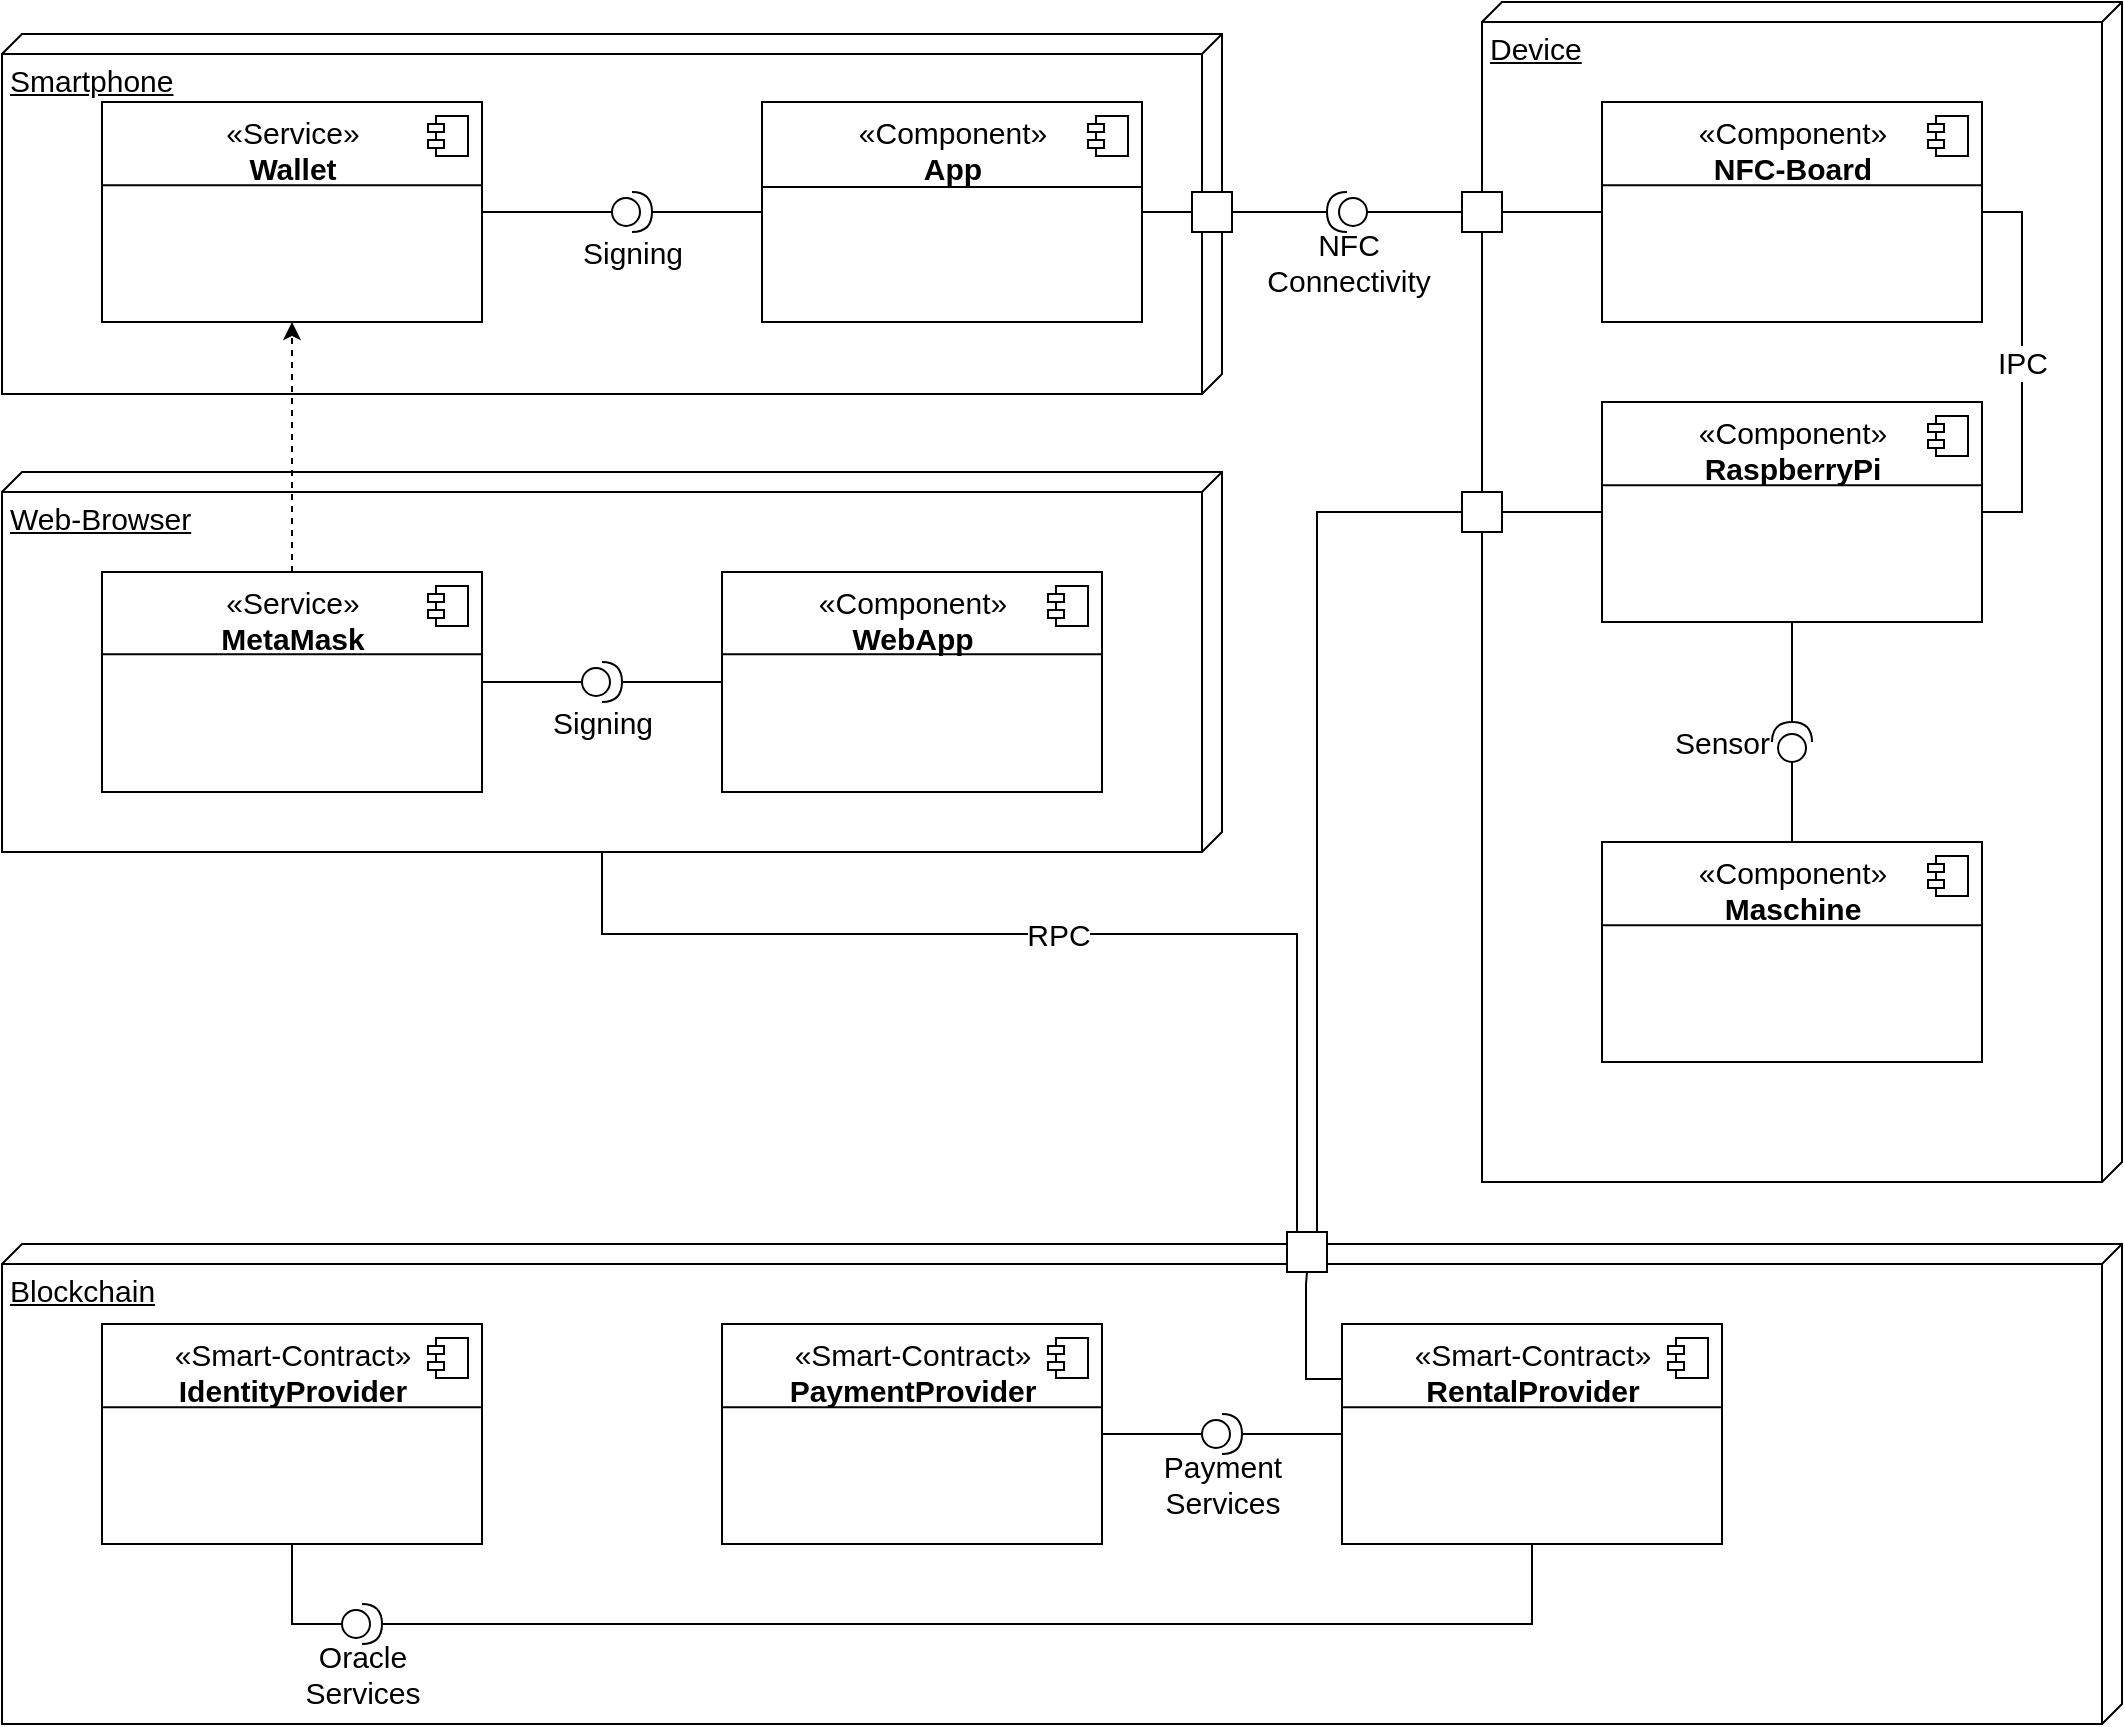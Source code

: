 <mxfile version="13.0.3" type="device"><diagram id="DE_RMEVycqO2pxtuiJE7" name="Architecture_UML_Component"><mxGraphModel dx="2108" dy="2122" grid="1" gridSize="10" guides="1" tooltips="1" connect="1" arrows="1" fold="1" page="1" pageScale="1" pageWidth="827" pageHeight="1169" math="0" shadow="0"><root><mxCell id="R8WAlvso-Lo6MCHKP-Fu-0"/><mxCell id="R8WAlvso-Lo6MCHKP-Fu-1" parent="R8WAlvso-Lo6MCHKP-Fu-0"/><mxCell id="ohE8fpWT80EK6IFoL22Z-48" value="RPC" style="edgeStyle=orthogonalEdgeStyle;rounded=0;orthogonalLoop=1;jettySize=auto;html=1;exitX=0;exitY=0;exitDx=190;exitDy=310;exitPerimeter=0;endArrow=none;endFill=0;entryX=0.25;entryY=0;entryDx=0;entryDy=0;fontSize=15;" parent="R8WAlvso-Lo6MCHKP-Fu-1" source="ohE8fpWT80EK6IFoL22Z-8" target="ohE8fpWT80EK6IFoL22Z-85" edge="1"><mxGeometry relative="1" as="geometry"><mxPoint x="133" y="594" as="targetPoint"/><Array as="points"><mxPoint x="-250" y="341"/><mxPoint x="98" y="341"/></Array></mxGeometry></mxCell><mxCell id="ohE8fpWT80EK6IFoL22Z-51" value="" style="group;fontSize=15;" parent="R8WAlvso-Lo6MCHKP-Fu-1" vertex="1" connectable="0"><mxGeometry x="-550" y="110" width="610" height="190" as="geometry"/></mxCell><mxCell id="ohE8fpWT80EK6IFoL22Z-8" value="Web-Browser" style="verticalAlign=top;align=left;spacingTop=8;spacingLeft=2;spacingRight=12;shape=cube;size=10;direction=south;fontStyle=4;html=1;fontSize=15;" parent="ohE8fpWT80EK6IFoL22Z-51" vertex="1"><mxGeometry width="610" height="190" as="geometry"/></mxCell><mxCell id="ohE8fpWT80EK6IFoL22Z-2" value="«Service»&lt;br style=&quot;font-size: 15px;&quot;&gt;&lt;b style=&quot;font-size: 15px;&quot;&gt;MetaMask&lt;/b&gt;" style="html=1;verticalAlign=top;fontSize=15;" parent="ohE8fpWT80EK6IFoL22Z-51" vertex="1"><mxGeometry x="50" y="50" width="190" height="110" as="geometry"/></mxCell><mxCell id="ohE8fpWT80EK6IFoL22Z-3" value="" style="shape=component;jettyWidth=8;jettyHeight=4;fontSize=15;" parent="ohE8fpWT80EK6IFoL22Z-2" vertex="1"><mxGeometry x="1" width="20" height="20" relative="1" as="geometry"><mxPoint x="-27" y="7" as="offset"/></mxGeometry></mxCell><mxCell id="ohE8fpWT80EK6IFoL22Z-4" value="" style="line;strokeWidth=1;fillColor=none;align=left;verticalAlign=middle;spacingTop=-1;spacingLeft=3;spacingRight=3;rotatable=0;labelPosition=right;points=[];portConstraint=eastwest;fontSize=15;" parent="ohE8fpWT80EK6IFoL22Z-2" vertex="1"><mxGeometry y="40" width="190" height="2.2" as="geometry"/></mxCell><mxCell id="ohE8fpWT80EK6IFoL22Z-9" value="«Component»&lt;br style=&quot;font-size: 15px;&quot;&gt;&lt;b style=&quot;font-size: 15px;&quot;&gt;WebApp&lt;/b&gt;" style="html=1;verticalAlign=top;fontSize=15;" parent="ohE8fpWT80EK6IFoL22Z-51" vertex="1"><mxGeometry x="360" y="50" width="190" height="110" as="geometry"/></mxCell><mxCell id="ohE8fpWT80EK6IFoL22Z-10" value="" style="shape=component;jettyWidth=8;jettyHeight=4;fontSize=15;" parent="ohE8fpWT80EK6IFoL22Z-9" vertex="1"><mxGeometry x="1" width="20" height="20" relative="1" as="geometry"><mxPoint x="-27" y="7" as="offset"/></mxGeometry></mxCell><mxCell id="ohE8fpWT80EK6IFoL22Z-11" value="" style="line;strokeWidth=1;fillColor=none;align=left;verticalAlign=middle;spacingTop=-1;spacingLeft=3;spacingRight=3;rotatable=0;labelPosition=right;points=[];portConstraint=eastwest;fontSize=15;" parent="ohE8fpWT80EK6IFoL22Z-9" vertex="1"><mxGeometry y="40" width="190" height="2.2" as="geometry"/></mxCell><mxCell id="ohE8fpWT80EK6IFoL22Z-40" style="edgeStyle=orthogonalEdgeStyle;rounded=0;orthogonalLoop=1;jettySize=auto;html=1;exitX=0;exitY=0.5;exitDx=0;exitDy=0;exitPerimeter=0;entryX=1;entryY=0.5;entryDx=0;entryDy=0;endArrow=none;endFill=0;fontSize=15;" parent="ohE8fpWT80EK6IFoL22Z-51" source="ohE8fpWT80EK6IFoL22Z-39" target="ohE8fpWT80EK6IFoL22Z-2" edge="1"><mxGeometry relative="1" as="geometry"/></mxCell><mxCell id="ohE8fpWT80EK6IFoL22Z-41" style="edgeStyle=orthogonalEdgeStyle;rounded=0;orthogonalLoop=1;jettySize=auto;html=1;exitX=1;exitY=0.5;exitDx=0;exitDy=0;exitPerimeter=0;entryX=0;entryY=0.5;entryDx=0;entryDy=0;endArrow=none;endFill=0;fontSize=15;" parent="ohE8fpWT80EK6IFoL22Z-51" source="ohE8fpWT80EK6IFoL22Z-39" target="ohE8fpWT80EK6IFoL22Z-9" edge="1"><mxGeometry relative="1" as="geometry"/></mxCell><mxCell id="ohE8fpWT80EK6IFoL22Z-39" value="Signing" style="shape=providedRequiredInterface;html=1;verticalLabelPosition=bottom;fontSize=15;" parent="ohE8fpWT80EK6IFoL22Z-51" vertex="1"><mxGeometry x="290" y="95" width="20" height="20" as="geometry"/></mxCell><mxCell id="ohE8fpWT80EK6IFoL22Z-52" value="" style="group;fontSize=15;" parent="R8WAlvso-Lo6MCHKP-Fu-1" vertex="1" connectable="0"><mxGeometry x="-550" y="-109" width="610" height="180" as="geometry"/></mxCell><mxCell id="ohE8fpWT80EK6IFoL22Z-29" value="Smartphone" style="verticalAlign=top;align=left;spacingTop=8;spacingLeft=2;spacingRight=12;shape=cube;size=10;direction=south;fontStyle=4;html=1;fontSize=15;" parent="ohE8fpWT80EK6IFoL22Z-52" vertex="1"><mxGeometry width="610" height="180" as="geometry"/></mxCell><mxCell id="ohE8fpWT80EK6IFoL22Z-30" value="«Service»&lt;br style=&quot;font-size: 15px;&quot;&gt;&lt;b style=&quot;font-size: 15px;&quot;&gt;Wallet&lt;/b&gt;" style="html=1;verticalAlign=top;fontSize=15;" parent="ohE8fpWT80EK6IFoL22Z-52" vertex="1"><mxGeometry x="50" y="34" width="190" height="110" as="geometry"/></mxCell><mxCell id="ohE8fpWT80EK6IFoL22Z-31" value="" style="shape=component;jettyWidth=8;jettyHeight=4;fontSize=15;" parent="ohE8fpWT80EK6IFoL22Z-30" vertex="1"><mxGeometry x="1" width="20" height="20" relative="1" as="geometry"><mxPoint x="-27" y="7" as="offset"/></mxGeometry></mxCell><mxCell id="ohE8fpWT80EK6IFoL22Z-32" value="" style="line;strokeWidth=1;fillColor=none;align=left;verticalAlign=middle;spacingTop=-1;spacingLeft=3;spacingRight=3;rotatable=0;labelPosition=right;points=[];portConstraint=eastwest;fontSize=15;" parent="ohE8fpWT80EK6IFoL22Z-30" vertex="1"><mxGeometry y="39" width="190" height="5.2" as="geometry"/></mxCell><mxCell id="ohE8fpWT80EK6IFoL22Z-33" value="«Component»&lt;br style=&quot;font-size: 15px;&quot;&gt;&lt;b style=&quot;font-size: 15px;&quot;&gt;App&lt;/b&gt;" style="html=1;verticalAlign=top;fontSize=15;" parent="ohE8fpWT80EK6IFoL22Z-52" vertex="1"><mxGeometry x="380" y="34" width="190" height="110" as="geometry"/></mxCell><mxCell id="ohE8fpWT80EK6IFoL22Z-34" value="" style="shape=component;jettyWidth=8;jettyHeight=4;fontSize=15;" parent="ohE8fpWT80EK6IFoL22Z-33" vertex="1"><mxGeometry x="1" width="20" height="20" relative="1" as="geometry"><mxPoint x="-27" y="7" as="offset"/></mxGeometry></mxCell><mxCell id="ohE8fpWT80EK6IFoL22Z-35" value="" style="line;strokeWidth=1;fillColor=none;align=left;verticalAlign=middle;spacingTop=-1;spacingLeft=3;spacingRight=3;rotatable=0;labelPosition=right;points=[];portConstraint=eastwest;fontSize=15;" parent="ohE8fpWT80EK6IFoL22Z-33" vertex="1"><mxGeometry y="40" width="190" height="5" as="geometry"/></mxCell><mxCell id="ohE8fpWT80EK6IFoL22Z-44" style="edgeStyle=orthogonalEdgeStyle;rounded=0;orthogonalLoop=1;jettySize=auto;html=1;exitX=1;exitY=0.5;exitDx=0;exitDy=0;exitPerimeter=0;entryX=0;entryY=0.5;entryDx=0;entryDy=0;endArrow=none;endFill=0;fontSize=15;" parent="ohE8fpWT80EK6IFoL22Z-52" source="ohE8fpWT80EK6IFoL22Z-43" target="ohE8fpWT80EK6IFoL22Z-33" edge="1"><mxGeometry relative="1" as="geometry"/></mxCell><mxCell id="ohE8fpWT80EK6IFoL22Z-45" style="edgeStyle=orthogonalEdgeStyle;rounded=0;orthogonalLoop=1;jettySize=auto;html=1;exitX=0;exitY=0.5;exitDx=0;exitDy=0;exitPerimeter=0;entryX=1;entryY=0.5;entryDx=0;entryDy=0;endArrow=none;endFill=0;fontSize=15;" parent="ohE8fpWT80EK6IFoL22Z-52" source="ohE8fpWT80EK6IFoL22Z-43" target="ohE8fpWT80EK6IFoL22Z-30" edge="1"><mxGeometry relative="1" as="geometry"/></mxCell><mxCell id="ohE8fpWT80EK6IFoL22Z-43" value="Signing" style="shape=providedRequiredInterface;html=1;verticalLabelPosition=bottom;fontSize=15;" parent="ohE8fpWT80EK6IFoL22Z-52" vertex="1"><mxGeometry x="305" y="79" width="20" height="20" as="geometry"/></mxCell><mxCell id="ohE8fpWT80EK6IFoL22Z-88" value="" style="whiteSpace=wrap;html=1;aspect=fixed;fontSize=15;" parent="ohE8fpWT80EK6IFoL22Z-52" vertex="1"><mxGeometry x="595" y="79" width="20" height="20" as="geometry"/></mxCell><mxCell id="ohE8fpWT80EK6IFoL22Z-72" style="edgeStyle=orthogonalEdgeStyle;rounded=0;orthogonalLoop=1;jettySize=auto;html=1;exitX=0;exitY=0.5;exitDx=0;exitDy=0;entryX=1;entryY=0.5;entryDx=0;entryDy=0;startArrow=none;startFill=0;endArrow=none;endFill=0;fontSize=15;" parent="ohE8fpWT80EK6IFoL22Z-52" source="ohE8fpWT80EK6IFoL22Z-88" target="ohE8fpWT80EK6IFoL22Z-33" edge="1"><mxGeometry relative="1" as="geometry"><Array as="points"/></mxGeometry></mxCell><mxCell id="ohE8fpWT80EK6IFoL22Z-63" style="edgeStyle=orthogonalEdgeStyle;rounded=0;orthogonalLoop=1;jettySize=auto;html=1;exitX=0.5;exitY=0;exitDx=0;exitDy=0;entryX=0.5;entryY=1;entryDx=0;entryDy=0;endArrow=classic;endFill=1;dashed=1;startArrow=none;startFill=0;fontSize=15;" parent="R8WAlvso-Lo6MCHKP-Fu-1" source="ohE8fpWT80EK6IFoL22Z-2" target="ohE8fpWT80EK6IFoL22Z-30" edge="1"><mxGeometry relative="1" as="geometry"/></mxCell><mxCell id="ohE8fpWT80EK6IFoL22Z-73" style="edgeStyle=orthogonalEdgeStyle;rounded=0;orthogonalLoop=1;jettySize=auto;html=1;exitX=0;exitY=0.5;exitDx=0;exitDy=0;exitPerimeter=0;startArrow=none;startFill=0;endArrow=none;endFill=0;entryX=0;entryY=0.5;entryDx=0;entryDy=0;fontSize=15;" parent="R8WAlvso-Lo6MCHKP-Fu-1" source="ohE8fpWT80EK6IFoL22Z-69" target="ohE8fpWT80EK6IFoL22Z-83" edge="1"><mxGeometry relative="1" as="geometry"><mxPoint x="450" y="-70" as="targetPoint"/></mxGeometry></mxCell><mxCell id="ohE8fpWT80EK6IFoL22Z-96" style="edgeStyle=orthogonalEdgeStyle;rounded=0;orthogonalLoop=1;jettySize=auto;html=1;exitX=1;exitY=0.5;exitDx=0;exitDy=0;exitPerimeter=0;entryX=1;entryY=0.5;entryDx=0;entryDy=0;startArrow=none;startFill=0;endArrow=none;endFill=0;fontSize=15;" parent="R8WAlvso-Lo6MCHKP-Fu-1" source="ohE8fpWT80EK6IFoL22Z-69" target="ohE8fpWT80EK6IFoL22Z-88" edge="1"><mxGeometry relative="1" as="geometry"/></mxCell><mxCell id="ohE8fpWT80EK6IFoL22Z-69" value="NFC&lt;br style=&quot;font-size: 15px;&quot;&gt;Connectivity" style="shape=providedRequiredInterface;html=1;verticalLabelPosition=bottom;direction=west;spacingTop=10;fontSize=15;" parent="R8WAlvso-Lo6MCHKP-Fu-1" vertex="1"><mxGeometry x="112.5" y="-30" width="20" height="20" as="geometry"/></mxCell><mxCell id="ohE8fpWT80EK6IFoL22Z-99" style="edgeStyle=orthogonalEdgeStyle;rounded=0;orthogonalLoop=1;jettySize=auto;html=1;exitX=0.75;exitY=0;exitDx=0;exitDy=0;entryX=0;entryY=0.5;entryDx=0;entryDy=0;startArrow=none;startFill=0;endArrow=none;endFill=0;fontSize=15;" parent="R8WAlvso-Lo6MCHKP-Fu-1" source="ohE8fpWT80EK6IFoL22Z-85" target="ohE8fpWT80EK6IFoL22Z-81" edge="1"><mxGeometry relative="1" as="geometry"/></mxCell><mxCell id="ohE8fpWT80EK6IFoL22Z-95" value="" style="group;fontSize=15;" parent="R8WAlvso-Lo6MCHKP-Fu-1" vertex="1" connectable="0"><mxGeometry x="180" y="-125" width="330" height="590" as="geometry"/></mxCell><mxCell id="ohE8fpWT80EK6IFoL22Z-13" value="Device" style="verticalAlign=top;align=left;spacingTop=8;spacingLeft=2;spacingRight=12;shape=cube;size=10;direction=south;fontStyle=4;html=1;fontSize=15;" parent="ohE8fpWT80EK6IFoL22Z-95" vertex="1"><mxGeometry x="10" width="320" height="590" as="geometry"/></mxCell><mxCell id="ohE8fpWT80EK6IFoL22Z-23" value="«Component»&lt;br style=&quot;font-size: 15px;&quot;&gt;&lt;b style=&quot;font-size: 15px;&quot;&gt;RaspberryPi&lt;/b&gt;" style="html=1;verticalAlign=top;fontSize=15;" parent="ohE8fpWT80EK6IFoL22Z-95" vertex="1"><mxGeometry x="70" y="200" width="190" height="110" as="geometry"/></mxCell><mxCell id="ohE8fpWT80EK6IFoL22Z-24" value="" style="shape=component;jettyWidth=8;jettyHeight=4;fontSize=15;" parent="ohE8fpWT80EK6IFoL22Z-23" vertex="1"><mxGeometry x="1" width="20" height="20" relative="1" as="geometry"><mxPoint x="-27" y="7" as="offset"/></mxGeometry></mxCell><mxCell id="ohE8fpWT80EK6IFoL22Z-25" value="" style="line;strokeWidth=1;fillColor=none;align=left;verticalAlign=middle;spacingTop=-1;spacingLeft=3;spacingRight=3;rotatable=0;labelPosition=right;points=[];portConstraint=eastwest;fontSize=15;" parent="ohE8fpWT80EK6IFoL22Z-23" vertex="1"><mxGeometry y="39" width="190" height="5.2" as="geometry"/></mxCell><mxCell id="ohE8fpWT80EK6IFoL22Z-26" value="«Component»&lt;br style=&quot;font-size: 15px;&quot;&gt;&lt;b style=&quot;font-size: 15px;&quot;&gt;NFC-Board&lt;/b&gt;" style="html=1;verticalAlign=top;fontSize=15;" parent="ohE8fpWT80EK6IFoL22Z-95" vertex="1"><mxGeometry x="70" y="50" width="190" height="110" as="geometry"/></mxCell><mxCell id="ohE8fpWT80EK6IFoL22Z-27" value="" style="shape=component;jettyWidth=8;jettyHeight=4;fontSize=15;" parent="ohE8fpWT80EK6IFoL22Z-26" vertex="1"><mxGeometry x="1" width="20" height="20" relative="1" as="geometry"><mxPoint x="-27" y="7" as="offset"/></mxGeometry></mxCell><mxCell id="ohE8fpWT80EK6IFoL22Z-28" value="" style="line;strokeWidth=1;fillColor=none;align=left;verticalAlign=middle;spacingTop=-1;spacingLeft=3;spacingRight=3;rotatable=0;labelPosition=right;points=[];portConstraint=eastwest;fontSize=15;" parent="ohE8fpWT80EK6IFoL22Z-26" vertex="1"><mxGeometry y="39" width="190" height="5.2" as="geometry"/></mxCell><mxCell id="ohE8fpWT80EK6IFoL22Z-50" value="IPC" style="edgeStyle=orthogonalEdgeStyle;rounded=0;orthogonalLoop=1;jettySize=auto;html=1;exitX=1;exitY=0.5;exitDx=0;exitDy=0;entryX=1;entryY=0.5;entryDx=0;entryDy=0;endArrow=none;endFill=0;fontSize=15;" parent="ohE8fpWT80EK6IFoL22Z-95" source="ohE8fpWT80EK6IFoL22Z-23" target="ohE8fpWT80EK6IFoL22Z-26" edge="1"><mxGeometry relative="1" as="geometry"/></mxCell><mxCell id="ohE8fpWT80EK6IFoL22Z-74" value="«Component»&lt;br style=&quot;font-size: 15px;&quot;&gt;&lt;b style=&quot;font-size: 15px;&quot;&gt;Maschine&lt;/b&gt;" style="html=1;verticalAlign=top;fontSize=15;" parent="ohE8fpWT80EK6IFoL22Z-95" vertex="1"><mxGeometry x="70" y="420" width="190" height="110" as="geometry"/></mxCell><mxCell id="ohE8fpWT80EK6IFoL22Z-75" value="" style="shape=component;jettyWidth=8;jettyHeight=4;fontSize=15;" parent="ohE8fpWT80EK6IFoL22Z-74" vertex="1"><mxGeometry x="1" width="20" height="20" relative="1" as="geometry"><mxPoint x="-27" y="7" as="offset"/></mxGeometry></mxCell><mxCell id="ohE8fpWT80EK6IFoL22Z-76" value="" style="line;strokeWidth=1;fillColor=none;align=left;verticalAlign=middle;spacingTop=-1;spacingLeft=3;spacingRight=3;rotatable=0;labelPosition=right;points=[];portConstraint=eastwest;fontSize=15;" parent="ohE8fpWT80EK6IFoL22Z-74" vertex="1"><mxGeometry y="39" width="190" height="5.2" as="geometry"/></mxCell><mxCell id="ohE8fpWT80EK6IFoL22Z-78" style="edgeStyle=orthogonalEdgeStyle;rounded=0;orthogonalLoop=1;jettySize=auto;html=1;exitX=1;exitY=0.5;exitDx=0;exitDy=0;exitPerimeter=0;entryX=0.5;entryY=1;entryDx=0;entryDy=0;startArrow=none;startFill=0;endArrow=none;endFill=0;fontSize=15;" parent="ohE8fpWT80EK6IFoL22Z-95" source="ohE8fpWT80EK6IFoL22Z-77" target="ohE8fpWT80EK6IFoL22Z-23" edge="1"><mxGeometry relative="1" as="geometry"/></mxCell><mxCell id="ohE8fpWT80EK6IFoL22Z-79" style="edgeStyle=orthogonalEdgeStyle;rounded=0;orthogonalLoop=1;jettySize=auto;html=1;exitX=0;exitY=0.5;exitDx=0;exitDy=0;exitPerimeter=0;entryX=0.5;entryY=0;entryDx=0;entryDy=0;startArrow=none;startFill=0;endArrow=none;endFill=0;fontSize=15;" parent="ohE8fpWT80EK6IFoL22Z-95" source="ohE8fpWT80EK6IFoL22Z-77" target="ohE8fpWT80EK6IFoL22Z-74" edge="1"><mxGeometry relative="1" as="geometry"/></mxCell><mxCell id="ohE8fpWT80EK6IFoL22Z-77" value="Sensor" style="shape=providedRequiredInterface;html=1;verticalLabelPosition=middle;direction=north;labelPosition=left;align=right;verticalAlign=middle;fontSize=15;" parent="ohE8fpWT80EK6IFoL22Z-95" vertex="1"><mxGeometry x="155" y="360" width="20" height="20" as="geometry"/></mxCell><mxCell id="ohE8fpWT80EK6IFoL22Z-97" style="edgeStyle=orthogonalEdgeStyle;rounded=0;orthogonalLoop=1;jettySize=auto;html=1;exitX=1;exitY=0.5;exitDx=0;exitDy=0;entryX=0;entryY=0.5;entryDx=0;entryDy=0;startArrow=none;startFill=0;endArrow=none;endFill=0;fontSize=15;" parent="ohE8fpWT80EK6IFoL22Z-95" source="ohE8fpWT80EK6IFoL22Z-81" target="ohE8fpWT80EK6IFoL22Z-23" edge="1"><mxGeometry relative="1" as="geometry"/></mxCell><mxCell id="ohE8fpWT80EK6IFoL22Z-81" value="" style="whiteSpace=wrap;html=1;aspect=fixed;fontSize=15;" parent="ohE8fpWT80EK6IFoL22Z-95" vertex="1"><mxGeometry y="245" width="20" height="20" as="geometry"/></mxCell><mxCell id="ohE8fpWT80EK6IFoL22Z-84" style="edgeStyle=orthogonalEdgeStyle;rounded=0;orthogonalLoop=1;jettySize=auto;html=1;entryX=0;entryY=0.5;entryDx=0;entryDy=0;startArrow=none;startFill=0;endArrow=none;endFill=0;exitX=1;exitY=0.5;exitDx=0;exitDy=0;fontSize=15;" parent="ohE8fpWT80EK6IFoL22Z-95" source="ohE8fpWT80EK6IFoL22Z-83" target="ohE8fpWT80EK6IFoL22Z-26" edge="1"><mxGeometry relative="1" as="geometry"><mxPoint x="10" y="105" as="sourcePoint"/></mxGeometry></mxCell><mxCell id="ohE8fpWT80EK6IFoL22Z-83" value="" style="whiteSpace=wrap;html=1;aspect=fixed;fontSize=15;" parent="ohE8fpWT80EK6IFoL22Z-95" vertex="1"><mxGeometry y="95" width="20" height="20" as="geometry"/></mxCell><mxCell id="ohE8fpWT80EK6IFoL22Z-100" value="" style="group;fontSize=15;" parent="R8WAlvso-Lo6MCHKP-Fu-1" vertex="1" connectable="0"><mxGeometry x="-550" y="490" width="1060" height="246" as="geometry"/></mxCell><mxCell id="ohE8fpWT80EK6IFoL22Z-12" value="Blockchain" style="verticalAlign=top;align=left;spacingTop=8;spacingLeft=2;spacingRight=12;shape=cube;size=10;direction=south;fontStyle=4;html=1;fontSize=15;" parent="ohE8fpWT80EK6IFoL22Z-100" vertex="1"><mxGeometry y="6" width="1060" height="240" as="geometry"/></mxCell><mxCell id="ohE8fpWT80EK6IFoL22Z-14" value="«Smart-Contract»&lt;br style=&quot;font-size: 15px;&quot;&gt;&lt;b style=&quot;font-size: 15px;&quot;&gt;IdentityProvider&lt;/b&gt;" style="html=1;verticalAlign=top;fontSize=15;" parent="ohE8fpWT80EK6IFoL22Z-100" vertex="1"><mxGeometry x="50" y="46" width="190" height="110" as="geometry"/></mxCell><mxCell id="ohE8fpWT80EK6IFoL22Z-15" value="" style="shape=component;jettyWidth=8;jettyHeight=4;fontSize=15;" parent="ohE8fpWT80EK6IFoL22Z-14" vertex="1"><mxGeometry x="1" width="20" height="20" relative="1" as="geometry"><mxPoint x="-27" y="7" as="offset"/></mxGeometry></mxCell><mxCell id="ohE8fpWT80EK6IFoL22Z-16" value="" style="line;strokeWidth=1;fillColor=none;align=left;verticalAlign=middle;spacingTop=-1;spacingLeft=3;spacingRight=3;rotatable=0;labelPosition=right;points=[];portConstraint=eastwest;fontSize=15;" parent="ohE8fpWT80EK6IFoL22Z-14" vertex="1"><mxGeometry y="39" width="190" height="5.2" as="geometry"/></mxCell><mxCell id="ohE8fpWT80EK6IFoL22Z-17" value="«Smart-Contract»&lt;br style=&quot;font-size: 15px;&quot;&gt;&lt;b style=&quot;font-size: 15px;&quot;&gt;PaymentProvider&lt;/b&gt;" style="html=1;verticalAlign=top;fontSize=15;" parent="ohE8fpWT80EK6IFoL22Z-100" vertex="1"><mxGeometry x="360" y="46" width="190" height="110" as="geometry"/></mxCell><mxCell id="ohE8fpWT80EK6IFoL22Z-18" value="" style="shape=component;jettyWidth=8;jettyHeight=4;fontSize=15;" parent="ohE8fpWT80EK6IFoL22Z-17" vertex="1"><mxGeometry x="1" width="20" height="20" relative="1" as="geometry"><mxPoint x="-27" y="7" as="offset"/></mxGeometry></mxCell><mxCell id="ohE8fpWT80EK6IFoL22Z-19" value="" style="line;strokeWidth=1;fillColor=none;align=left;verticalAlign=middle;spacingTop=-1;spacingLeft=3;spacingRight=3;rotatable=0;labelPosition=right;points=[];portConstraint=eastwest;fontSize=15;" parent="ohE8fpWT80EK6IFoL22Z-17" vertex="1"><mxGeometry y="39" width="190" height="5.2" as="geometry"/></mxCell><mxCell id="ohE8fpWT80EK6IFoL22Z-20" value="«Smart-Contract»&lt;br style=&quot;font-size: 15px;&quot;&gt;&lt;b style=&quot;font-size: 15px;&quot;&gt;RentalProvider&lt;/b&gt;" style="html=1;verticalAlign=top;fontSize=15;" parent="ohE8fpWT80EK6IFoL22Z-100" vertex="1"><mxGeometry x="670" y="46" width="190" height="110" as="geometry"/></mxCell><mxCell id="ohE8fpWT80EK6IFoL22Z-21" value="" style="shape=component;jettyWidth=8;jettyHeight=4;fontSize=15;" parent="ohE8fpWT80EK6IFoL22Z-20" vertex="1"><mxGeometry x="1" width="20" height="20" relative="1" as="geometry"><mxPoint x="-27" y="7" as="offset"/></mxGeometry></mxCell><mxCell id="ohE8fpWT80EK6IFoL22Z-22" value="" style="line;strokeWidth=1;fillColor=none;align=left;verticalAlign=middle;spacingTop=-1;spacingLeft=3;spacingRight=3;rotatable=0;labelPosition=right;points=[];portConstraint=eastwest;fontSize=15;" parent="ohE8fpWT80EK6IFoL22Z-20" vertex="1"><mxGeometry y="39" width="190" height="5.2" as="geometry"/></mxCell><mxCell id="ohE8fpWT80EK6IFoL22Z-58" style="edgeStyle=orthogonalEdgeStyle;rounded=0;orthogonalLoop=1;jettySize=auto;html=1;exitX=0;exitY=0.5;exitDx=0;exitDy=0;exitPerimeter=0;entryX=0.5;entryY=1;entryDx=0;entryDy=0;endArrow=none;endFill=0;fontSize=15;" parent="ohE8fpWT80EK6IFoL22Z-100" source="ohE8fpWT80EK6IFoL22Z-57" target="ohE8fpWT80EK6IFoL22Z-14" edge="1"><mxGeometry relative="1" as="geometry"/></mxCell><mxCell id="ohE8fpWT80EK6IFoL22Z-59" style="edgeStyle=orthogonalEdgeStyle;rounded=0;orthogonalLoop=1;jettySize=auto;html=1;exitX=1;exitY=0.5;exitDx=0;exitDy=0;exitPerimeter=0;endArrow=none;endFill=0;fontSize=15;" parent="ohE8fpWT80EK6IFoL22Z-100" source="ohE8fpWT80EK6IFoL22Z-57" target="ohE8fpWT80EK6IFoL22Z-20" edge="1"><mxGeometry relative="1" as="geometry"/></mxCell><mxCell id="ohE8fpWT80EK6IFoL22Z-57" value="Oracle&lt;br style=&quot;font-size: 15px;&quot;&gt;Services" style="shape=providedRequiredInterface;html=1;verticalLabelPosition=bottom;spacingTop=10;fontSize=15;" parent="ohE8fpWT80EK6IFoL22Z-100" vertex="1"><mxGeometry x="170" y="186" width="20" height="20" as="geometry"/></mxCell><mxCell id="ohE8fpWT80EK6IFoL22Z-61" style="edgeStyle=orthogonalEdgeStyle;rounded=0;orthogonalLoop=1;jettySize=auto;html=1;exitX=0;exitY=0.5;exitDx=0;exitDy=0;exitPerimeter=0;entryX=1;entryY=0.5;entryDx=0;entryDy=0;endArrow=none;endFill=0;fontSize=15;" parent="ohE8fpWT80EK6IFoL22Z-100" source="ohE8fpWT80EK6IFoL22Z-60" target="ohE8fpWT80EK6IFoL22Z-17" edge="1"><mxGeometry relative="1" as="geometry"/></mxCell><mxCell id="ohE8fpWT80EK6IFoL22Z-62" style="edgeStyle=orthogonalEdgeStyle;rounded=0;orthogonalLoop=1;jettySize=auto;html=1;exitX=1;exitY=0.5;exitDx=0;exitDy=0;exitPerimeter=0;entryX=0;entryY=0.5;entryDx=0;entryDy=0;endArrow=none;endFill=0;fontSize=15;" parent="ohE8fpWT80EK6IFoL22Z-100" source="ohE8fpWT80EK6IFoL22Z-60" target="ohE8fpWT80EK6IFoL22Z-20" edge="1"><mxGeometry relative="1" as="geometry"/></mxCell><mxCell id="ohE8fpWT80EK6IFoL22Z-60" value="Payment&lt;br style=&quot;font-size: 15px;&quot;&gt;Services" style="shape=providedRequiredInterface;html=1;verticalLabelPosition=bottom;spacingTop=10;fontSize=15;" parent="ohE8fpWT80EK6IFoL22Z-100" vertex="1"><mxGeometry x="600" y="91" width="20" height="20" as="geometry"/></mxCell><mxCell id="ohE8fpWT80EK6IFoL22Z-85" value="" style="whiteSpace=wrap;html=1;aspect=fixed;fontSize=15;" parent="ohE8fpWT80EK6IFoL22Z-100" vertex="1"><mxGeometry x="642.5" width="20" height="20" as="geometry"/></mxCell><mxCell id="ohE8fpWT80EK6IFoL22Z-98" style="edgeStyle=orthogonalEdgeStyle;rounded=0;orthogonalLoop=1;jettySize=auto;html=1;exitX=0;exitY=0.25;exitDx=0;exitDy=0;entryX=0.5;entryY=1;entryDx=0;entryDy=0;startArrow=none;startFill=0;endArrow=none;endFill=0;fontSize=15;" parent="ohE8fpWT80EK6IFoL22Z-100" source="ohE8fpWT80EK6IFoL22Z-20" target="ohE8fpWT80EK6IFoL22Z-85" edge="1"><mxGeometry relative="1" as="geometry"><Array as="points"><mxPoint x="652" y="74"/><mxPoint x="652" y="26"/></Array></mxGeometry></mxCell></root></mxGraphModel></diagram></mxfile>